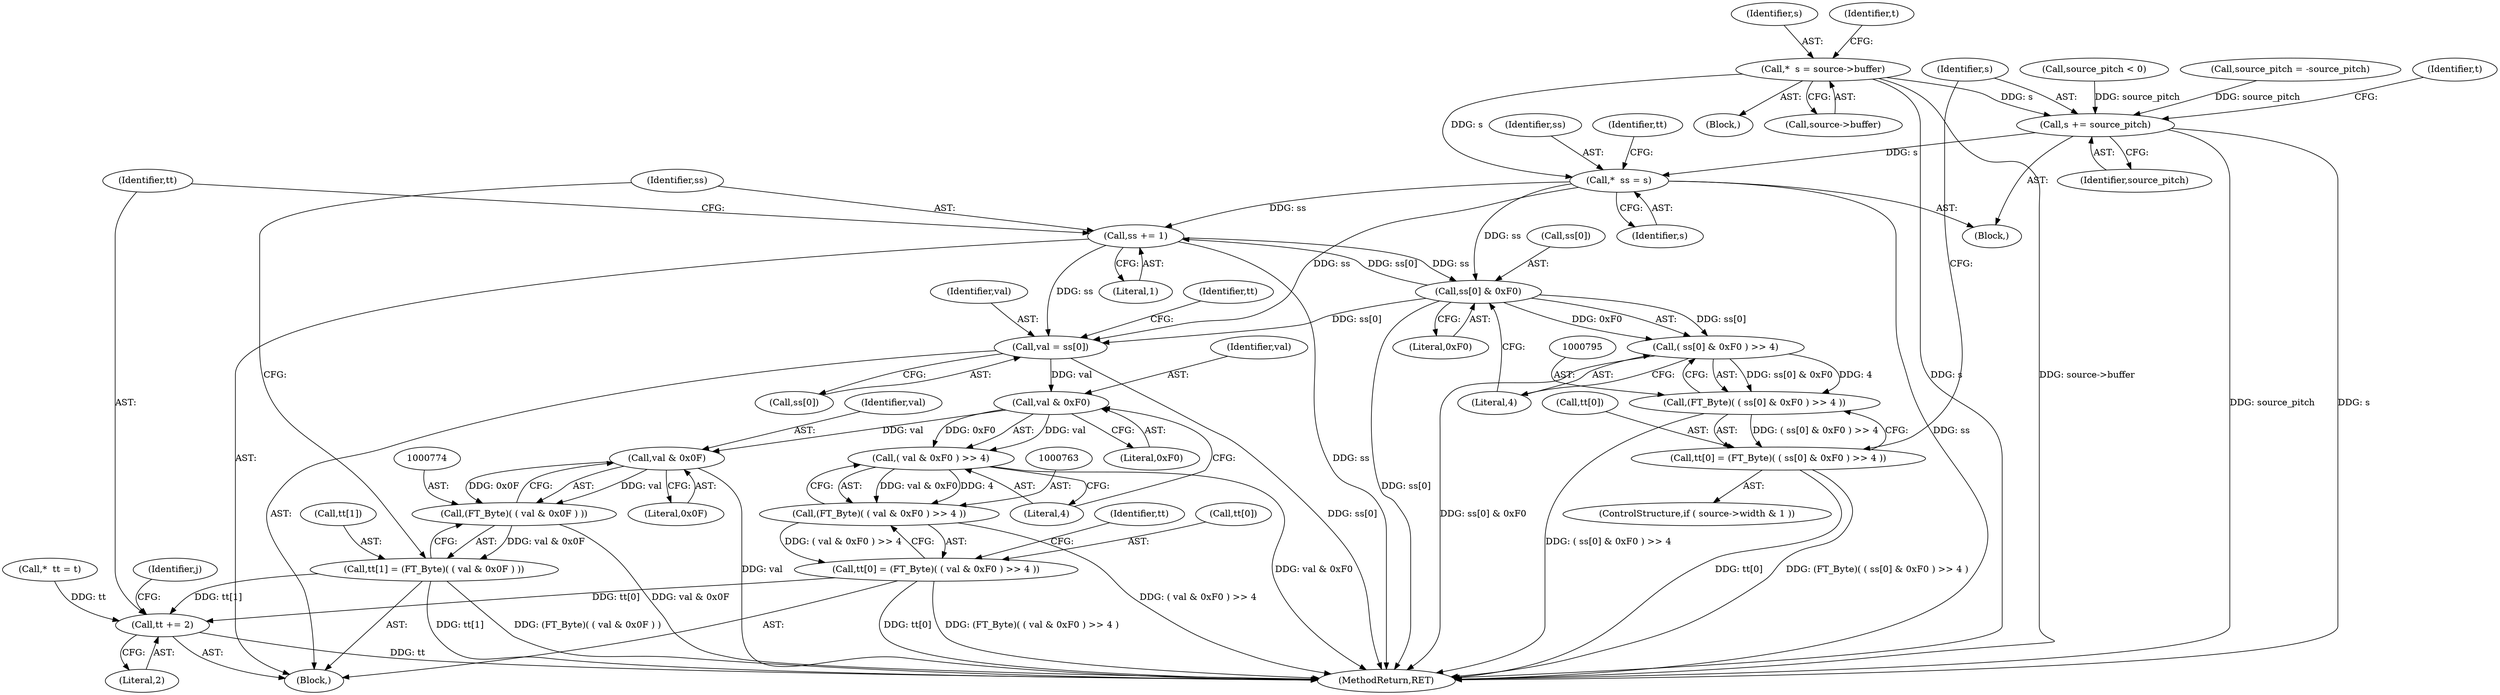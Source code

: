 digraph "0_savannah_b3500af717010137046ec4076d1e1c0641e33727@pointer" {
"1000700" [label="(Call,*  s = source->buffer)"];
"1000730" [label="(Call,*  ss = s)"];
"1000753" [label="(Call,val = ss[0])"];
"1000765" [label="(Call,val & 0xF0)"];
"1000764" [label="(Call,( val & 0xF0 ) >> 4)"];
"1000762" [label="(Call,(FT_Byte)( ( val & 0xF0 ) >> 4 ))"];
"1000758" [label="(Call,tt[0] = (FT_Byte)( ( val & 0xF0 ) >> 4 ))"];
"1000781" [label="(Call,tt += 2)"];
"1000775" [label="(Call,val & 0x0F)"];
"1000773" [label="(Call,(FT_Byte)( ( val & 0x0F ) ))"];
"1000769" [label="(Call,tt[1] = (FT_Byte)( ( val & 0x0F ) ))"];
"1000778" [label="(Call,ss += 1)"];
"1000797" [label="(Call,ss[0] & 0xF0)"];
"1000796" [label="(Call,( ss[0] & 0xF0 ) >> 4)"];
"1000794" [label="(Call,(FT_Byte)( ( ss[0] & 0xF0 ) >> 4 ))"];
"1000790" [label="(Call,tt[0] = (FT_Byte)( ( ss[0] & 0xF0 ) >> 4 ))"];
"1000803" [label="(Call,s += source_pitch)"];
"1000730" [label="(Call,*  ss = s)"];
"1000791" [label="(Call,tt[0])"];
"1000731" [label="(Identifier,ss)"];
"1000797" [label="(Call,ss[0] & 0xF0)"];
"1000765" [label="(Call,val & 0xF0)"];
"1000751" [label="(Block,)"];
"1000735" [label="(Identifier,tt)"];
"1000698" [label="(Block,)"];
"1000702" [label="(Call,source->buffer)"];
"1000783" [label="(Literal,2)"];
"1000773" [label="(Call,(FT_Byte)( ( val & 0x0F ) ))"];
"1000758" [label="(Call,tt[0] = (FT_Byte)( ( val & 0xF0 ) >> 4 ))"];
"1000701" [label="(Identifier,s)"];
"1000732" [label="(Identifier,s)"];
"1000275" [label="(Call,source_pitch < 0)"];
"1000764" [label="(Call,( val & 0xF0 ) >> 4)"];
"1000278" [label="(Call,source_pitch = -source_pitch)"];
"1000794" [label="(Call,(FT_Byte)( ( ss[0] & 0xF0 ) >> 4 ))"];
"1000767" [label="(Literal,0xF0)"];
"1000798" [label="(Call,ss[0])"];
"1000768" [label="(Literal,4)"];
"1000804" [label="(Identifier,s)"];
"1000779" [label="(Identifier,ss)"];
"1000778" [label="(Call,ss += 1)"];
"1000775" [label="(Call,val & 0x0F)"];
"1000803" [label="(Call,s += source_pitch)"];
"1000750" [label="(Identifier,j)"];
"1000782" [label="(Identifier,tt)"];
"1000805" [label="(Identifier,source_pitch)"];
"1000754" [label="(Identifier,val)"];
"1000770" [label="(Call,tt[1])"];
"1000885" [label="(MethodReturn,RET)"];
"1000734" [label="(Call,*  tt = t)"];
"1000776" [label="(Identifier,val)"];
"1000790" [label="(Call,tt[0] = (FT_Byte)( ( ss[0] & 0xF0 ) >> 4 ))"];
"1000707" [label="(Identifier,t)"];
"1000700" [label="(Call,*  s = source->buffer)"];
"1000802" [label="(Literal,4)"];
"1000784" [label="(ControlStructure,if ( source->width & 1 ))"];
"1000807" [label="(Identifier,t)"];
"1000760" [label="(Identifier,tt)"];
"1000777" [label="(Literal,0x0F)"];
"1000801" [label="(Literal,0xF0)"];
"1000755" [label="(Call,ss[0])"];
"1000766" [label="(Identifier,val)"];
"1000759" [label="(Call,tt[0])"];
"1000781" [label="(Call,tt += 2)"];
"1000762" [label="(Call,(FT_Byte)( ( val & 0xF0 ) >> 4 ))"];
"1000728" [label="(Block,)"];
"1000771" [label="(Identifier,tt)"];
"1000780" [label="(Literal,1)"];
"1000796" [label="(Call,( ss[0] & 0xF0 ) >> 4)"];
"1000753" [label="(Call,val = ss[0])"];
"1000769" [label="(Call,tt[1] = (FT_Byte)( ( val & 0x0F ) ))"];
"1000700" -> "1000698"  [label="AST: "];
"1000700" -> "1000702"  [label="CFG: "];
"1000701" -> "1000700"  [label="AST: "];
"1000702" -> "1000700"  [label="AST: "];
"1000707" -> "1000700"  [label="CFG: "];
"1000700" -> "1000885"  [label="DDG: s"];
"1000700" -> "1000885"  [label="DDG: source->buffer"];
"1000700" -> "1000730"  [label="DDG: s"];
"1000700" -> "1000803"  [label="DDG: s"];
"1000730" -> "1000728"  [label="AST: "];
"1000730" -> "1000732"  [label="CFG: "];
"1000731" -> "1000730"  [label="AST: "];
"1000732" -> "1000730"  [label="AST: "];
"1000735" -> "1000730"  [label="CFG: "];
"1000730" -> "1000885"  [label="DDG: ss"];
"1000803" -> "1000730"  [label="DDG: s"];
"1000730" -> "1000753"  [label="DDG: ss"];
"1000730" -> "1000778"  [label="DDG: ss"];
"1000730" -> "1000797"  [label="DDG: ss"];
"1000753" -> "1000751"  [label="AST: "];
"1000753" -> "1000755"  [label="CFG: "];
"1000754" -> "1000753"  [label="AST: "];
"1000755" -> "1000753"  [label="AST: "];
"1000760" -> "1000753"  [label="CFG: "];
"1000753" -> "1000885"  [label="DDG: ss[0]"];
"1000797" -> "1000753"  [label="DDG: ss[0]"];
"1000778" -> "1000753"  [label="DDG: ss"];
"1000753" -> "1000765"  [label="DDG: val"];
"1000765" -> "1000764"  [label="AST: "];
"1000765" -> "1000767"  [label="CFG: "];
"1000766" -> "1000765"  [label="AST: "];
"1000767" -> "1000765"  [label="AST: "];
"1000768" -> "1000765"  [label="CFG: "];
"1000765" -> "1000764"  [label="DDG: val"];
"1000765" -> "1000764"  [label="DDG: 0xF0"];
"1000765" -> "1000775"  [label="DDG: val"];
"1000764" -> "1000762"  [label="AST: "];
"1000764" -> "1000768"  [label="CFG: "];
"1000768" -> "1000764"  [label="AST: "];
"1000762" -> "1000764"  [label="CFG: "];
"1000764" -> "1000885"  [label="DDG: val & 0xF0"];
"1000764" -> "1000762"  [label="DDG: val & 0xF0"];
"1000764" -> "1000762"  [label="DDG: 4"];
"1000762" -> "1000758"  [label="AST: "];
"1000763" -> "1000762"  [label="AST: "];
"1000758" -> "1000762"  [label="CFG: "];
"1000762" -> "1000885"  [label="DDG: ( val & 0xF0 ) >> 4"];
"1000762" -> "1000758"  [label="DDG: ( val & 0xF0 ) >> 4"];
"1000758" -> "1000751"  [label="AST: "];
"1000759" -> "1000758"  [label="AST: "];
"1000771" -> "1000758"  [label="CFG: "];
"1000758" -> "1000885"  [label="DDG: (FT_Byte)( ( val & 0xF0 ) >> 4 )"];
"1000758" -> "1000885"  [label="DDG: tt[0]"];
"1000758" -> "1000781"  [label="DDG: tt[0]"];
"1000781" -> "1000751"  [label="AST: "];
"1000781" -> "1000783"  [label="CFG: "];
"1000782" -> "1000781"  [label="AST: "];
"1000783" -> "1000781"  [label="AST: "];
"1000750" -> "1000781"  [label="CFG: "];
"1000781" -> "1000885"  [label="DDG: tt"];
"1000734" -> "1000781"  [label="DDG: tt"];
"1000769" -> "1000781"  [label="DDG: tt[1]"];
"1000775" -> "1000773"  [label="AST: "];
"1000775" -> "1000777"  [label="CFG: "];
"1000776" -> "1000775"  [label="AST: "];
"1000777" -> "1000775"  [label="AST: "];
"1000773" -> "1000775"  [label="CFG: "];
"1000775" -> "1000885"  [label="DDG: val"];
"1000775" -> "1000773"  [label="DDG: val"];
"1000775" -> "1000773"  [label="DDG: 0x0F"];
"1000773" -> "1000769"  [label="AST: "];
"1000774" -> "1000773"  [label="AST: "];
"1000769" -> "1000773"  [label="CFG: "];
"1000773" -> "1000885"  [label="DDG: val & 0x0F"];
"1000773" -> "1000769"  [label="DDG: val & 0x0F"];
"1000769" -> "1000751"  [label="AST: "];
"1000770" -> "1000769"  [label="AST: "];
"1000779" -> "1000769"  [label="CFG: "];
"1000769" -> "1000885"  [label="DDG: (FT_Byte)( ( val & 0x0F ) )"];
"1000769" -> "1000885"  [label="DDG: tt[1]"];
"1000778" -> "1000751"  [label="AST: "];
"1000778" -> "1000780"  [label="CFG: "];
"1000779" -> "1000778"  [label="AST: "];
"1000780" -> "1000778"  [label="AST: "];
"1000782" -> "1000778"  [label="CFG: "];
"1000778" -> "1000885"  [label="DDG: ss"];
"1000797" -> "1000778"  [label="DDG: ss[0]"];
"1000778" -> "1000797"  [label="DDG: ss"];
"1000797" -> "1000796"  [label="AST: "];
"1000797" -> "1000801"  [label="CFG: "];
"1000798" -> "1000797"  [label="AST: "];
"1000801" -> "1000797"  [label="AST: "];
"1000802" -> "1000797"  [label="CFG: "];
"1000797" -> "1000885"  [label="DDG: ss[0]"];
"1000797" -> "1000796"  [label="DDG: ss[0]"];
"1000797" -> "1000796"  [label="DDG: 0xF0"];
"1000796" -> "1000794"  [label="AST: "];
"1000796" -> "1000802"  [label="CFG: "];
"1000802" -> "1000796"  [label="AST: "];
"1000794" -> "1000796"  [label="CFG: "];
"1000796" -> "1000885"  [label="DDG: ss[0] & 0xF0"];
"1000796" -> "1000794"  [label="DDG: ss[0] & 0xF0"];
"1000796" -> "1000794"  [label="DDG: 4"];
"1000794" -> "1000790"  [label="AST: "];
"1000795" -> "1000794"  [label="AST: "];
"1000790" -> "1000794"  [label="CFG: "];
"1000794" -> "1000885"  [label="DDG: ( ss[0] & 0xF0 ) >> 4"];
"1000794" -> "1000790"  [label="DDG: ( ss[0] & 0xF0 ) >> 4"];
"1000790" -> "1000784"  [label="AST: "];
"1000791" -> "1000790"  [label="AST: "];
"1000804" -> "1000790"  [label="CFG: "];
"1000790" -> "1000885"  [label="DDG: tt[0]"];
"1000790" -> "1000885"  [label="DDG: (FT_Byte)( ( ss[0] & 0xF0 ) >> 4 )"];
"1000803" -> "1000728"  [label="AST: "];
"1000803" -> "1000805"  [label="CFG: "];
"1000804" -> "1000803"  [label="AST: "];
"1000805" -> "1000803"  [label="AST: "];
"1000807" -> "1000803"  [label="CFG: "];
"1000803" -> "1000885"  [label="DDG: source_pitch"];
"1000803" -> "1000885"  [label="DDG: s"];
"1000275" -> "1000803"  [label="DDG: source_pitch"];
"1000278" -> "1000803"  [label="DDG: source_pitch"];
}
